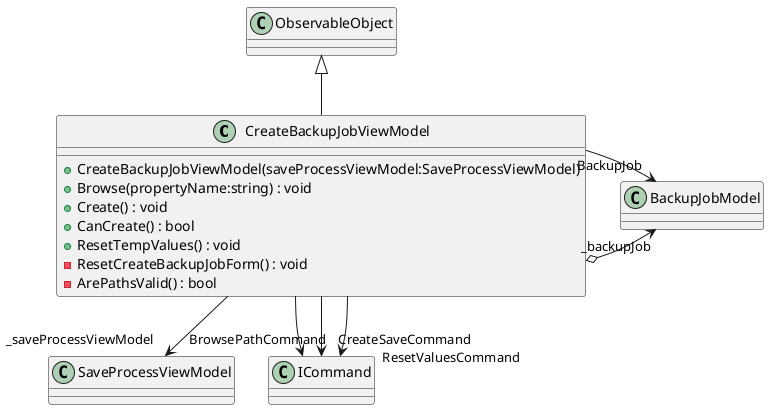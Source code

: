 @startuml
class CreateBackupJobViewModel {
    + CreateBackupJobViewModel(saveProcessViewModel:SaveProcessViewModel)
    + Browse(propertyName:string) : void
    + Create() : void
    + CanCreate() : bool
    + ResetTempValues() : void
    - ResetCreateBackupJobForm() : void
    - ArePathsValid() : bool
}
ObservableObject <|-- CreateBackupJobViewModel
CreateBackupJobViewModel --> "_saveProcessViewModel" SaveProcessViewModel
CreateBackupJobViewModel o-> "_backupJob" BackupJobModel
CreateBackupJobViewModel --> "BackupJob" BackupJobModel
CreateBackupJobViewModel --> "BrowsePathCommand" ICommand
CreateBackupJobViewModel --> "CreateSaveCommand" ICommand
CreateBackupJobViewModel --> "ResetValuesCommand" ICommand
@enduml
